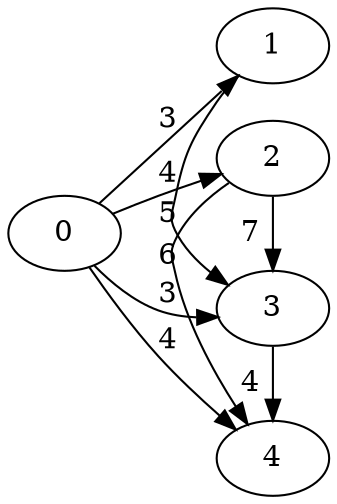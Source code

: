 digraph G {
ranksep = "equally";
rankdir = LR;
{rank = same; 0; };
{rank = same; 1; 2; 3; 4; };
{rank = same; };
0->1[label="3"];
0->2[label="4"];
0->3[label="3"];
0->4[label="4"];
1->3[label="5"];
2->3[label="7"];
2->4[label="6"];
3->4[label="4"];
4
}
